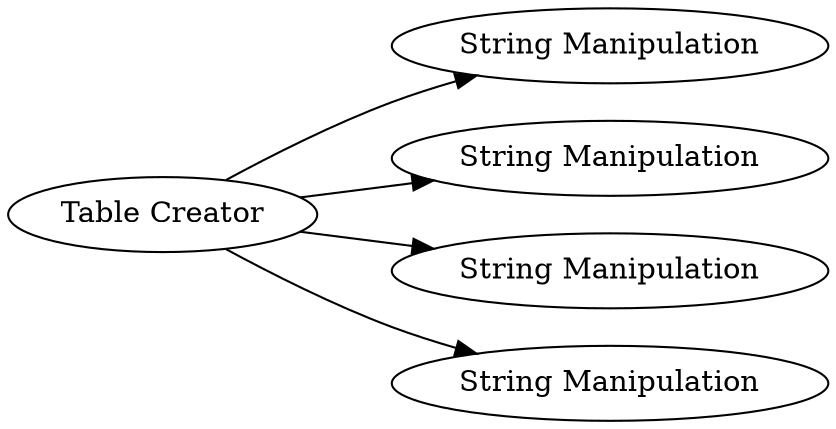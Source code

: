 digraph {
	1 -> 2
	1 -> 4
	1 -> 3
	1 -> 5
	5 [label="String Manipulation"]
	1 [label="Table Creator"]
	4 [label="String Manipulation"]
	3 [label="String Manipulation"]
	2 [label="String Manipulation"]
	rankdir=LR
}
